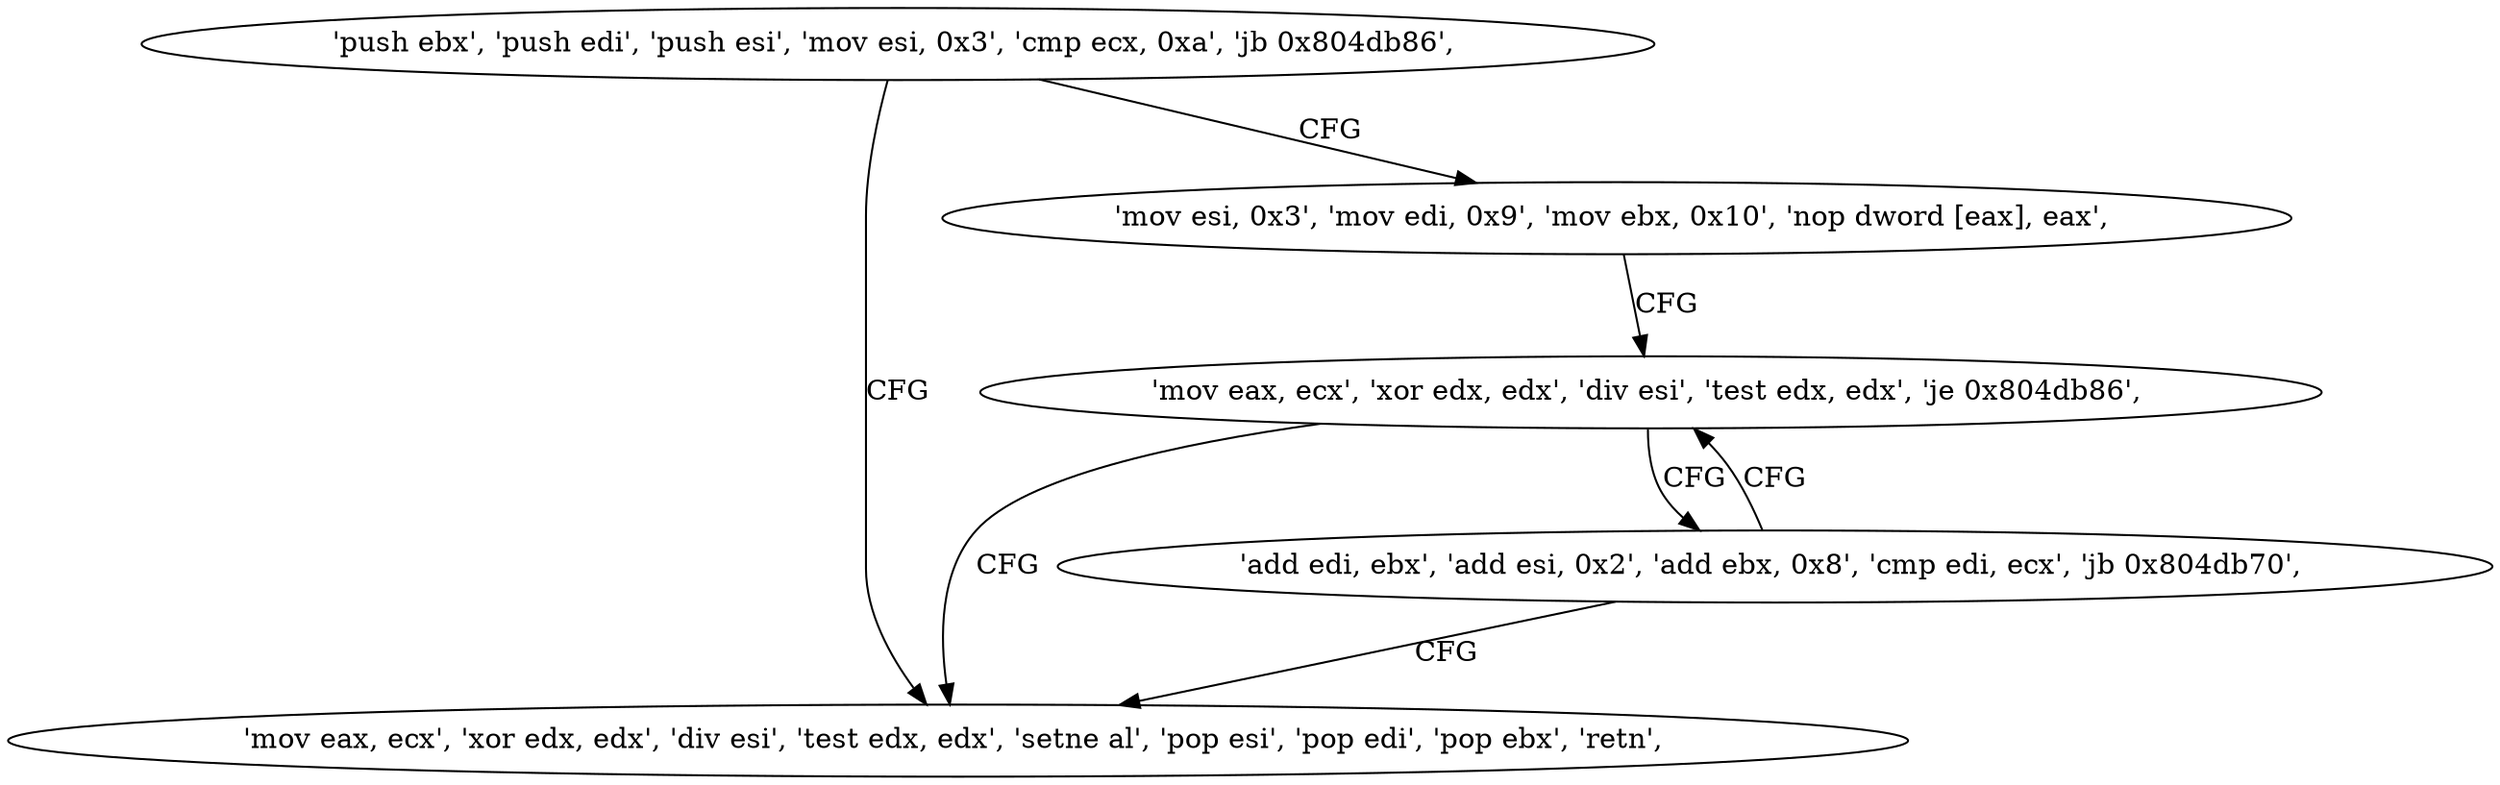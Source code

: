 digraph "func" {
"134536016" [label = "'push ebx', 'push edi', 'push esi', 'mov esi, 0x3', 'cmp ecx, 0xa', 'jb 0x804db86', " ]
"134536070" [label = "'mov eax, ecx', 'xor edx, edx', 'div esi', 'test edx, edx', 'setne al', 'pop esi', 'pop edi', 'pop ebx', 'retn', " ]
"134536029" [label = "'mov esi, 0x3', 'mov edi, 0x9', 'mov ebx, 0x10', 'nop dword [eax], eax', " ]
"134536048" [label = "'mov eax, ecx', 'xor edx, edx', 'div esi', 'test edx, edx', 'je 0x804db86', " ]
"134536058" [label = "'add edi, ebx', 'add esi, 0x2', 'add ebx, 0x8', 'cmp edi, ecx', 'jb 0x804db70', " ]
"134536016" -> "134536070" [ label = "CFG" ]
"134536016" -> "134536029" [ label = "CFG" ]
"134536029" -> "134536048" [ label = "CFG" ]
"134536048" -> "134536070" [ label = "CFG" ]
"134536048" -> "134536058" [ label = "CFG" ]
"134536058" -> "134536048" [ label = "CFG" ]
"134536058" -> "134536070" [ label = "CFG" ]
}
